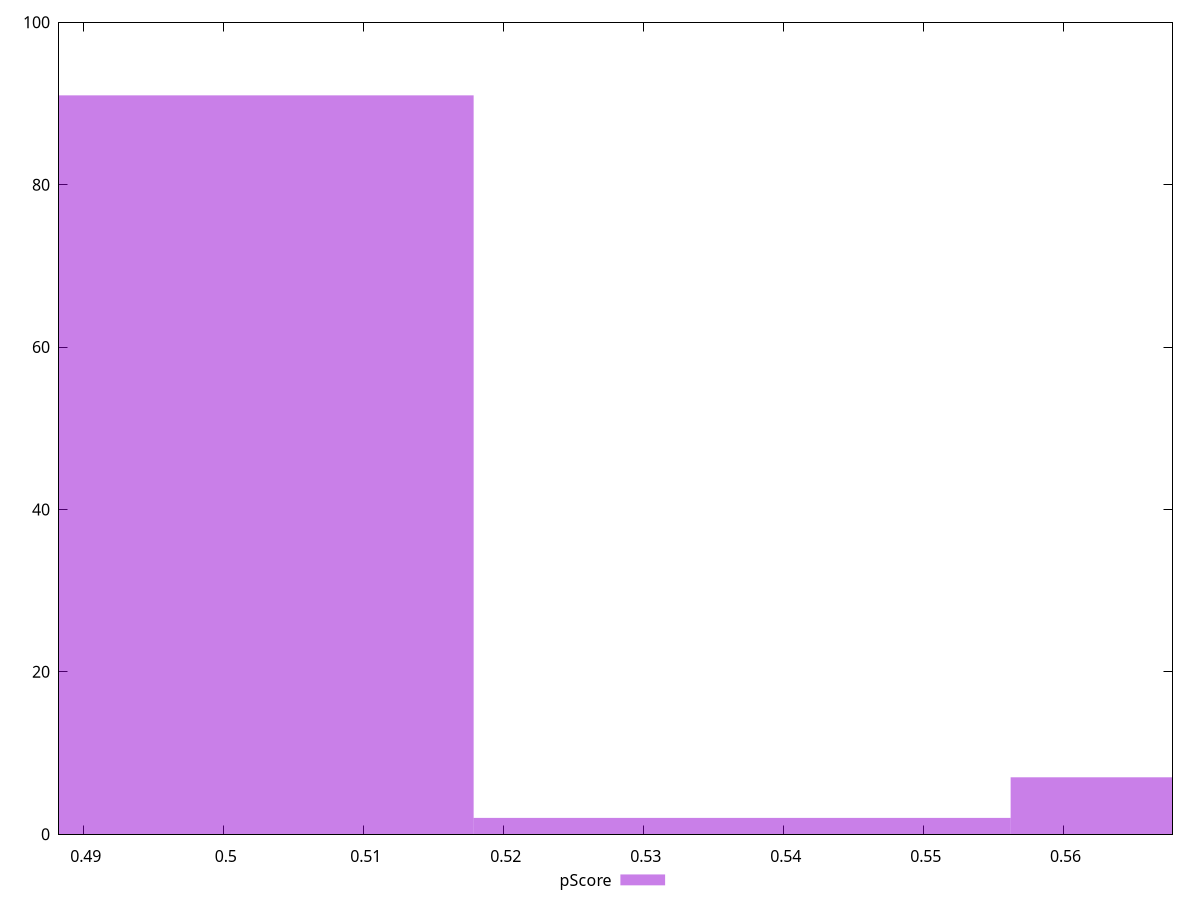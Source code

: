 reset

$pScore <<EOF
0.49867499977286606 91
0.5753942305071532 7
0.5370346151400096 2
EOF

set key outside below
set boxwidth 0.038359615367143544
set xrange [0.48823529411764705:0.5677777777777777]
set yrange [0:100]
set trange [0:100]
set style fill transparent solid 0.5 noborder
set terminal svg size 640, 490 enhanced background rgb 'white'
set output "report_00025_2021-02-22T21:38:55.199Z/render-blocking-resources/samples/pages+cached+noadtech+nomedia/pScore/histogram.svg"

plot $pScore title "pScore" with boxes

reset
